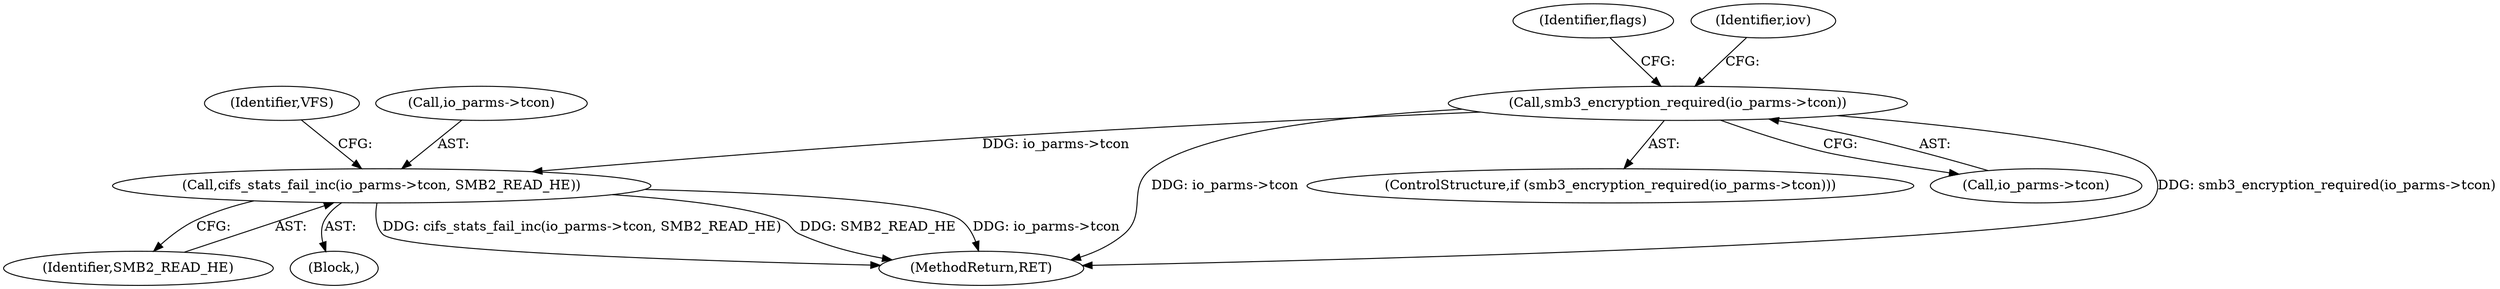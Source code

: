 digraph "0_linux_088aaf17aa79300cab14dbee2569c58cfafd7d6e@API" {
"1000159" [label="(Call,smb3_encryption_required(io_parms->tcon))"];
"1000226" [label="(Call,cifs_stats_fail_inc(io_parms->tcon, SMB2_READ_HE))"];
"1000226" [label="(Call,cifs_stats_fail_inc(io_parms->tcon, SMB2_READ_HE))"];
"1000225" [label="(Block,)"];
"1000159" [label="(Call,smb3_encryption_required(io_parms->tcon))"];
"1000164" [label="(Identifier,flags)"];
"1000232" [label="(Identifier,VFS)"];
"1000396" [label="(MethodReturn,RET)"];
"1000158" [label="(ControlStructure,if (smb3_encryption_required(io_parms->tcon)))"];
"1000230" [label="(Identifier,SMB2_READ_HE)"];
"1000227" [label="(Call,io_parms->tcon)"];
"1000169" [label="(Identifier,iov)"];
"1000160" [label="(Call,io_parms->tcon)"];
"1000159" -> "1000158"  [label="AST: "];
"1000159" -> "1000160"  [label="CFG: "];
"1000160" -> "1000159"  [label="AST: "];
"1000164" -> "1000159"  [label="CFG: "];
"1000169" -> "1000159"  [label="CFG: "];
"1000159" -> "1000396"  [label="DDG: smb3_encryption_required(io_parms->tcon)"];
"1000159" -> "1000396"  [label="DDG: io_parms->tcon"];
"1000159" -> "1000226"  [label="DDG: io_parms->tcon"];
"1000226" -> "1000225"  [label="AST: "];
"1000226" -> "1000230"  [label="CFG: "];
"1000227" -> "1000226"  [label="AST: "];
"1000230" -> "1000226"  [label="AST: "];
"1000232" -> "1000226"  [label="CFG: "];
"1000226" -> "1000396"  [label="DDG: io_parms->tcon"];
"1000226" -> "1000396"  [label="DDG: cifs_stats_fail_inc(io_parms->tcon, SMB2_READ_HE)"];
"1000226" -> "1000396"  [label="DDG: SMB2_READ_HE"];
}
